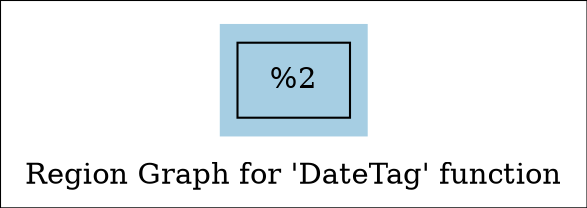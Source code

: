 digraph "Region Graph for 'DateTag' function" {
	label="Region Graph for 'DateTag' function";

	Node0xd6bb10 [shape=record,label="{%2}"];
	colorscheme = "paired12"
        subgraph cluster_0xc57530 {
          label = "";
          style = filled;
          color = 1
          Node0xd6bb10;
        }
}
